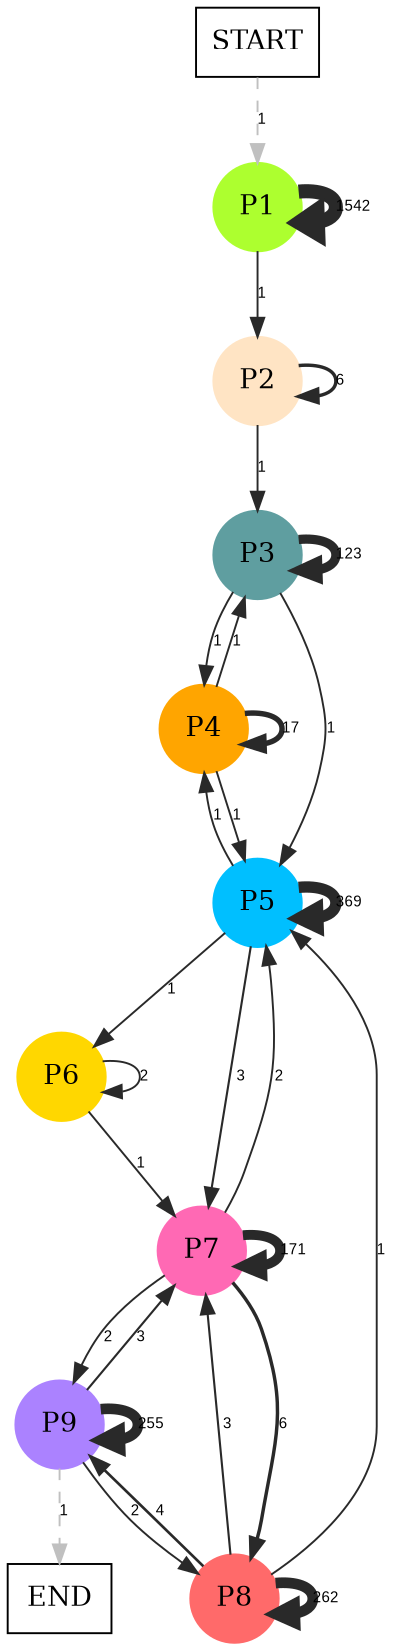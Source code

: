 digraph graphname {
	dpi = 150
	size="16,11!";
	margin = 0;
"P1" [shape=circle, color=greenyellow, style=filled]"P2" [shape=circle, color=bisque, style=filled]"P3" [shape=circle, color=cadetblue, style=filled]"P4" [shape=circle, color=orange, style=filled]"P5" [shape=circle, color=deepskyblue, style=filled]"P6" [shape=circle, color=gold, style=filled]"P7" [shape=circle, color=hotpink, style=filled]"P8" [shape=circle, color=indianred1, style=filled]"P9" [shape=circle, color=mediumpurple1, style=filled]"START" [shape=box, fillcolor=white, style=filled, color=black]"END" [shape=box, fillcolor=white, style=filled, color=black]"P1" -> "P1" [ color=grey16 penwidth = "7.340835554123275"label ="1542" labelfloat=false fontname="Arial" fontsize=8]
"P1" -> "P2" [ color=grey16 penwidth = "1"label ="1" labelfloat=false fontname="Arial" fontsize=8]
"P2" -> "P2" [ color=grey16 penwidth = "1.791759469228055"label ="6" labelfloat=false fontname="Arial" fontsize=8]
"P2" -> "P3" [ color=grey16 penwidth = "1"label ="1" labelfloat=false fontname="Arial" fontsize=8]
"P3" -> "P3" [ color=grey16 penwidth = "4.812184355372417"label ="123" labelfloat=false fontname="Arial" fontsize=8]
"P3" -> "P4" [ color=grey16 penwidth = "1"label ="1" labelfloat=false fontname="Arial" fontsize=8]
"P3" -> "P5" [ color=grey16 penwidth = "1"label ="1" labelfloat=false fontname="Arial" fontsize=8]
"P4" -> "P3" [ color=grey16 penwidth = "1"label ="1" labelfloat=false fontname="Arial" fontsize=8]
"P4" -> "P4" [ color=grey16 penwidth = "2.833213344056216"label ="17" labelfloat=false fontname="Arial" fontsize=8]
"P4" -> "P5" [ color=grey16 penwidth = "1"label ="1" labelfloat=false fontname="Arial" fontsize=8]
"P5" -> "P4" [ color=grey16 penwidth = "1"label ="1" labelfloat=false fontname="Arial" fontsize=8]
"P5" -> "P5" [ color=grey16 penwidth = "5.910796644040527"label ="369" labelfloat=false fontname="Arial" fontsize=8]
"P5" -> "P6" [ color=grey16 penwidth = "1"label ="1" labelfloat=false fontname="Arial" fontsize=8]
"P5" -> "P7" [ color=grey16 penwidth = "1.0986122886681098"label ="3" labelfloat=false fontname="Arial" fontsize=8]
"P6" -> "P6" [ color=grey16 penwidth = "1"label ="2" labelfloat=false fontname="Arial" fontsize=8]
"P6" -> "P7" [ color=grey16 penwidth = "1"label ="1" labelfloat=false fontname="Arial" fontsize=8]
"P7" -> "P5" [ color=grey16 penwidth = "1"label ="2" labelfloat=false fontname="Arial" fontsize=8]
"P7" -> "P7" [ color=grey16 penwidth = "5.14166355650266"label ="171" labelfloat=false fontname="Arial" fontsize=8]
"P7" -> "P8" [ color=grey16 penwidth = "1.791759469228055"label ="6" labelfloat=false fontname="Arial" fontsize=8]
"P7" -> "P9" [ color=grey16 penwidth = "1"label ="2" labelfloat=false fontname="Arial" fontsize=8]
"P8" -> "P5" [ color=grey16 penwidth = "1"label ="1" labelfloat=false fontname="Arial" fontsize=8]
"P8" -> "P7" [ color=grey16 penwidth = "1.0986122886681098"label ="3" labelfloat=false fontname="Arial" fontsize=8]
"P8" -> "P8" [ color=grey16 penwidth = "5.568344503761097"label ="262" labelfloat=false fontname="Arial" fontsize=8]
"P8" -> "P9" [ color=grey16 penwidth = "1.3862943611198906"label ="4" labelfloat=false fontname="Arial" fontsize=8]
"P9" -> "P7" [ color=grey16 penwidth = "1.0986122886681098"label ="3" labelfloat=false fontname="Arial" fontsize=8]
"P9" -> "P8" [ color=grey16 penwidth = "1"label ="2" labelfloat=false fontname="Arial" fontsize=8]
"P9" -> "P9" [ color=grey16 penwidth = "5.541263545158426"label ="255" labelfloat=false fontname="Arial" fontsize=8]
"P9" -> "END" [ style = dashed color=grey label ="1" labelfloat=false fontname="Arial" fontsize=8]
"START" -> "P1" [ style = dashed color=grey label ="1" labelfloat=false fontname="Arial" fontsize=8]
}